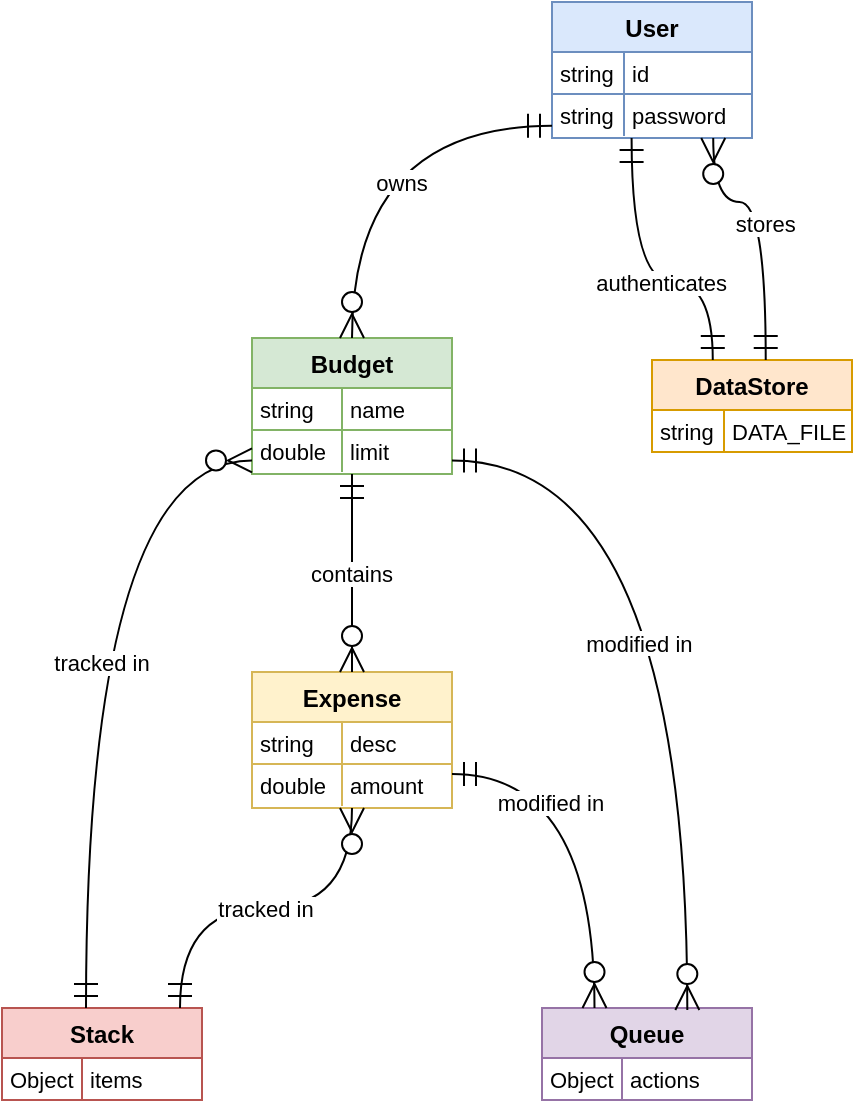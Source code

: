 <mxfile version="26.2.14">
  <diagram name="Page-1" id="gb7Gw2XNI1SLBGmauAqg">
    <mxGraphModel grid="1" page="1" gridSize="10" guides="1" tooltips="1" connect="1" arrows="1" fold="1" pageScale="1" pageWidth="850" pageHeight="1100" math="0" shadow="0">
      <root>
        <mxCell id="0" />
        <mxCell id="1" parent="0" />
        <mxCell id="IKSXEYO8-DhQJpJwxMUt-1" value="User" style="shape=table;startSize=25;container=1;collapsible=0;childLayout=tableLayout;fixedRows=1;rowLines=1;fontStyle=1;align=center;resizeLast=1;labelBackgroundColor=none;fillColor=#dae8fc;strokeColor=#6c8ebf;" vertex="1" parent="1">
          <mxGeometry x="295" y="20" width="100" height="68" as="geometry" />
        </mxCell>
        <mxCell id="IKSXEYO8-DhQJpJwxMUt-2" style="shape=tableRow;horizontal=0;startSize=0;swimlaneHead=0;swimlaneBody=0;fillColor=none;collapsible=0;dropTarget=0;points=[[0,0.5],[1,0.5]];portConstraint=eastwest;top=0;left=0;right=0;bottom=0;" vertex="1" parent="IKSXEYO8-DhQJpJwxMUt-1">
          <mxGeometry y="25" width="100" height="21" as="geometry" />
        </mxCell>
        <mxCell id="IKSXEYO8-DhQJpJwxMUt-3" value="string" style="shape=partialRectangle;connectable=0;fillColor=none;top=0;left=0;bottom=0;right=0;align=left;spacingLeft=2;overflow=hidden;fontSize=11;" vertex="1" parent="IKSXEYO8-DhQJpJwxMUt-2">
          <mxGeometry width="36" height="21" as="geometry">
            <mxRectangle width="36" height="21" as="alternateBounds" />
          </mxGeometry>
        </mxCell>
        <mxCell id="IKSXEYO8-DhQJpJwxMUt-4" value="id" style="shape=partialRectangle;connectable=0;fillColor=none;top=0;left=0;bottom=0;right=0;align=left;spacingLeft=2;overflow=hidden;fontSize=11;" vertex="1" parent="IKSXEYO8-DhQJpJwxMUt-2">
          <mxGeometry x="36" width="64" height="21" as="geometry">
            <mxRectangle width="64" height="21" as="alternateBounds" />
          </mxGeometry>
        </mxCell>
        <mxCell id="IKSXEYO8-DhQJpJwxMUt-5" style="shape=tableRow;horizontal=0;startSize=0;swimlaneHead=0;swimlaneBody=0;fillColor=none;collapsible=0;dropTarget=0;points=[[0,0.5],[1,0.5]];portConstraint=eastwest;top=0;left=0;right=0;bottom=0;" vertex="1" parent="IKSXEYO8-DhQJpJwxMUt-1">
          <mxGeometry y="46" width="100" height="21" as="geometry" />
        </mxCell>
        <mxCell id="IKSXEYO8-DhQJpJwxMUt-6" value="string" style="shape=partialRectangle;connectable=0;fillColor=none;top=0;left=0;bottom=0;right=0;align=left;spacingLeft=2;overflow=hidden;fontSize=11;" vertex="1" parent="IKSXEYO8-DhQJpJwxMUt-5">
          <mxGeometry width="36" height="21" as="geometry">
            <mxRectangle width="36" height="21" as="alternateBounds" />
          </mxGeometry>
        </mxCell>
        <mxCell id="IKSXEYO8-DhQJpJwxMUt-7" value="password" style="shape=partialRectangle;connectable=0;fillColor=none;top=0;left=0;bottom=0;right=0;align=left;spacingLeft=2;overflow=hidden;fontSize=11;" vertex="1" parent="IKSXEYO8-DhQJpJwxMUt-5">
          <mxGeometry x="36" width="64" height="21" as="geometry">
            <mxRectangle width="64" height="21" as="alternateBounds" />
          </mxGeometry>
        </mxCell>
        <mxCell id="IKSXEYO8-DhQJpJwxMUt-8" value="Budget" style="shape=table;startSize=25;container=1;collapsible=0;childLayout=tableLayout;fixedRows=1;rowLines=1;fontStyle=1;align=center;resizeLast=1;fillColor=#d5e8d4;strokeColor=#82b366;" vertex="1" parent="1">
          <mxGeometry x="145" y="188" width="100" height="68" as="geometry" />
        </mxCell>
        <mxCell id="IKSXEYO8-DhQJpJwxMUt-9" style="shape=tableRow;horizontal=0;startSize=0;swimlaneHead=0;swimlaneBody=0;fillColor=none;collapsible=0;dropTarget=0;points=[[0,0.5],[1,0.5]];portConstraint=eastwest;top=0;left=0;right=0;bottom=0;" vertex="1" parent="IKSXEYO8-DhQJpJwxMUt-8">
          <mxGeometry y="25" width="100" height="21" as="geometry" />
        </mxCell>
        <mxCell id="IKSXEYO8-DhQJpJwxMUt-10" value="string" style="shape=partialRectangle;connectable=0;fillColor=none;top=0;left=0;bottom=0;right=0;align=left;spacingLeft=2;overflow=hidden;fontSize=11;" vertex="1" parent="IKSXEYO8-DhQJpJwxMUt-9">
          <mxGeometry width="45.0" height="21" as="geometry">
            <mxRectangle width="45.0" height="21" as="alternateBounds" />
          </mxGeometry>
        </mxCell>
        <mxCell id="IKSXEYO8-DhQJpJwxMUt-11" value="name" style="shape=partialRectangle;connectable=0;fillColor=none;top=0;left=0;bottom=0;right=0;align=left;spacingLeft=2;overflow=hidden;fontSize=11;" vertex="1" parent="IKSXEYO8-DhQJpJwxMUt-9">
          <mxGeometry x="45.0" width="55.0" height="21" as="geometry">
            <mxRectangle width="55.0" height="21" as="alternateBounds" />
          </mxGeometry>
        </mxCell>
        <mxCell id="IKSXEYO8-DhQJpJwxMUt-12" style="shape=tableRow;horizontal=0;startSize=0;swimlaneHead=0;swimlaneBody=0;fillColor=none;collapsible=0;dropTarget=0;points=[[0,0.5],[1,0.5]];portConstraint=eastwest;top=0;left=0;right=0;bottom=0;" vertex="1" parent="IKSXEYO8-DhQJpJwxMUt-8">
          <mxGeometry y="46" width="100" height="21" as="geometry" />
        </mxCell>
        <mxCell id="IKSXEYO8-DhQJpJwxMUt-13" value="double" style="shape=partialRectangle;connectable=0;fillColor=none;top=0;left=0;bottom=0;right=0;align=left;spacingLeft=2;overflow=hidden;fontSize=11;" vertex="1" parent="IKSXEYO8-DhQJpJwxMUt-12">
          <mxGeometry width="45.0" height="21" as="geometry">
            <mxRectangle width="45.0" height="21" as="alternateBounds" />
          </mxGeometry>
        </mxCell>
        <mxCell id="IKSXEYO8-DhQJpJwxMUt-14" value="limit" style="shape=partialRectangle;connectable=0;fillColor=none;top=0;left=0;bottom=0;right=0;align=left;spacingLeft=2;overflow=hidden;fontSize=11;" vertex="1" parent="IKSXEYO8-DhQJpJwxMUt-12">
          <mxGeometry x="45.0" width="55.0" height="21" as="geometry">
            <mxRectangle width="55.0" height="21" as="alternateBounds" />
          </mxGeometry>
        </mxCell>
        <mxCell id="IKSXEYO8-DhQJpJwxMUt-15" value="Expense" style="shape=table;startSize=25;container=1;collapsible=0;childLayout=tableLayout;fixedRows=1;rowLines=1;fontStyle=1;align=center;resizeLast=1;fillColor=#fff2cc;strokeColor=#d6b656;" vertex="1" parent="1">
          <mxGeometry x="145" y="355" width="100" height="68" as="geometry" />
        </mxCell>
        <mxCell id="IKSXEYO8-DhQJpJwxMUt-16" style="shape=tableRow;horizontal=0;startSize=0;swimlaneHead=0;swimlaneBody=0;fillColor=none;collapsible=0;dropTarget=0;points=[[0,0.5],[1,0.5]];portConstraint=eastwest;top=0;left=0;right=0;bottom=0;" vertex="1" parent="IKSXEYO8-DhQJpJwxMUt-15">
          <mxGeometry y="25" width="100" height="21" as="geometry" />
        </mxCell>
        <mxCell id="IKSXEYO8-DhQJpJwxMUt-17" value="string" style="shape=partialRectangle;connectable=0;fillColor=none;top=0;left=0;bottom=0;right=0;align=left;spacingLeft=2;overflow=hidden;fontSize=11;" vertex="1" parent="IKSXEYO8-DhQJpJwxMUt-16">
          <mxGeometry width="45" height="21" as="geometry">
            <mxRectangle width="45" height="21" as="alternateBounds" />
          </mxGeometry>
        </mxCell>
        <mxCell id="IKSXEYO8-DhQJpJwxMUt-18" value="desc" style="shape=partialRectangle;connectable=0;fillColor=none;top=0;left=0;bottom=0;right=0;align=left;spacingLeft=2;overflow=hidden;fontSize=11;" vertex="1" parent="IKSXEYO8-DhQJpJwxMUt-16">
          <mxGeometry x="45" width="55" height="21" as="geometry">
            <mxRectangle width="55" height="21" as="alternateBounds" />
          </mxGeometry>
        </mxCell>
        <mxCell id="IKSXEYO8-DhQJpJwxMUt-19" style="shape=tableRow;horizontal=0;startSize=0;swimlaneHead=0;swimlaneBody=0;fillColor=none;collapsible=0;dropTarget=0;points=[[0,0.5],[1,0.5]];portConstraint=eastwest;top=0;left=0;right=0;bottom=0;" vertex="1" parent="IKSXEYO8-DhQJpJwxMUt-15">
          <mxGeometry y="46" width="100" height="21" as="geometry" />
        </mxCell>
        <mxCell id="IKSXEYO8-DhQJpJwxMUt-20" value="double" style="shape=partialRectangle;connectable=0;fillColor=none;top=0;left=0;bottom=0;right=0;align=left;spacingLeft=2;overflow=hidden;fontSize=11;" vertex="1" parent="IKSXEYO8-DhQJpJwxMUt-19">
          <mxGeometry width="45" height="21" as="geometry">
            <mxRectangle width="45" height="21" as="alternateBounds" />
          </mxGeometry>
        </mxCell>
        <mxCell id="IKSXEYO8-DhQJpJwxMUt-21" value="amount" style="shape=partialRectangle;connectable=0;fillColor=none;top=0;left=0;bottom=0;right=0;align=left;spacingLeft=2;overflow=hidden;fontSize=11;" vertex="1" parent="IKSXEYO8-DhQJpJwxMUt-19">
          <mxGeometry x="45" width="55" height="21" as="geometry">
            <mxRectangle width="55" height="21" as="alternateBounds" />
          </mxGeometry>
        </mxCell>
        <mxCell id="IKSXEYO8-DhQJpJwxMUt-22" value="DataStore" style="shape=table;startSize=25;container=1;collapsible=0;childLayout=tableLayout;fixedRows=1;rowLines=1;fontStyle=1;align=center;resizeLast=1;fillColor=#ffe6cc;strokeColor=#d79b00;" vertex="1" parent="1">
          <mxGeometry x="345" y="199" width="100" height="46" as="geometry" />
        </mxCell>
        <mxCell id="IKSXEYO8-DhQJpJwxMUt-23" style="shape=tableRow;horizontal=0;startSize=0;swimlaneHead=0;swimlaneBody=0;fillColor=none;collapsible=0;dropTarget=0;points=[[0,0.5],[1,0.5]];portConstraint=eastwest;top=0;left=0;right=0;bottom=0;" vertex="1" parent="IKSXEYO8-DhQJpJwxMUt-22">
          <mxGeometry y="25" width="100" height="21" as="geometry" />
        </mxCell>
        <mxCell id="IKSXEYO8-DhQJpJwxMUt-24" value="string" style="shape=partialRectangle;connectable=0;fillColor=none;top=0;left=0;bottom=0;right=0;align=left;spacingLeft=2;overflow=hidden;fontSize=11;" vertex="1" parent="IKSXEYO8-DhQJpJwxMUt-23">
          <mxGeometry width="36" height="21" as="geometry">
            <mxRectangle width="36" height="21" as="alternateBounds" />
          </mxGeometry>
        </mxCell>
        <mxCell id="IKSXEYO8-DhQJpJwxMUt-25" value="DATA_FILE" style="shape=partialRectangle;connectable=0;fillColor=none;top=0;left=0;bottom=0;right=0;align=left;spacingLeft=2;overflow=hidden;fontSize=11;" vertex="1" parent="IKSXEYO8-DhQJpJwxMUt-23">
          <mxGeometry x="36" width="64" height="21" as="geometry">
            <mxRectangle width="64" height="21" as="alternateBounds" />
          </mxGeometry>
        </mxCell>
        <mxCell id="IKSXEYO8-DhQJpJwxMUt-26" value="Stack" style="shape=table;startSize=25;container=1;collapsible=0;childLayout=tableLayout;fixedRows=1;rowLines=1;fontStyle=1;align=center;resizeLast=1;fillColor=#f8cecc;strokeColor=#b85450;" vertex="1" parent="1">
          <mxGeometry x="20" y="523" width="100" height="46" as="geometry" />
        </mxCell>
        <mxCell id="IKSXEYO8-DhQJpJwxMUt-27" style="shape=tableRow;horizontal=0;startSize=0;swimlaneHead=0;swimlaneBody=0;fillColor=none;collapsible=0;dropTarget=0;points=[[0,0.5],[1,0.5]];portConstraint=eastwest;top=0;left=0;right=0;bottom=0;" vertex="1" parent="IKSXEYO8-DhQJpJwxMUt-26">
          <mxGeometry y="25" width="100" height="21" as="geometry" />
        </mxCell>
        <mxCell id="IKSXEYO8-DhQJpJwxMUt-28" value="Object" style="shape=partialRectangle;connectable=0;fillColor=none;top=0;left=0;bottom=0;right=0;align=left;spacingLeft=2;overflow=hidden;fontSize=11;" vertex="1" parent="IKSXEYO8-DhQJpJwxMUt-27">
          <mxGeometry width="40.0" height="21" as="geometry">
            <mxRectangle width="40.0" height="21" as="alternateBounds" />
          </mxGeometry>
        </mxCell>
        <mxCell id="IKSXEYO8-DhQJpJwxMUt-29" value="items" style="shape=partialRectangle;connectable=0;fillColor=none;top=0;left=0;bottom=0;right=0;align=left;spacingLeft=2;overflow=hidden;fontSize=11;" vertex="1" parent="IKSXEYO8-DhQJpJwxMUt-27">
          <mxGeometry x="40.0" width="60.0" height="21" as="geometry">
            <mxRectangle width="60.0" height="21" as="alternateBounds" />
          </mxGeometry>
        </mxCell>
        <mxCell id="IKSXEYO8-DhQJpJwxMUt-30" value="Queue" style="shape=table;startSize=25;container=1;collapsible=0;childLayout=tableLayout;fixedRows=1;rowLines=1;fontStyle=1;align=center;resizeLast=1;fillColor=#e1d5e7;strokeColor=#9673a6;" vertex="1" parent="1">
          <mxGeometry x="290" y="523" width="105" height="46" as="geometry" />
        </mxCell>
        <mxCell id="IKSXEYO8-DhQJpJwxMUt-31" style="shape=tableRow;horizontal=0;startSize=0;swimlaneHead=0;swimlaneBody=0;fillColor=none;collapsible=0;dropTarget=0;points=[[0,0.5],[1,0.5]];portConstraint=eastwest;top=0;left=0;right=0;bottom=0;" vertex="1" parent="IKSXEYO8-DhQJpJwxMUt-30">
          <mxGeometry y="25" width="105" height="21" as="geometry" />
        </mxCell>
        <mxCell id="IKSXEYO8-DhQJpJwxMUt-32" value="Object" style="shape=partialRectangle;connectable=0;fillColor=none;top=0;left=0;bottom=0;right=0;align=left;spacingLeft=2;overflow=hidden;fontSize=11;" vertex="1" parent="IKSXEYO8-DhQJpJwxMUt-31">
          <mxGeometry width="40.0" height="21" as="geometry">
            <mxRectangle width="40.0" height="21" as="alternateBounds" />
          </mxGeometry>
        </mxCell>
        <mxCell id="IKSXEYO8-DhQJpJwxMUt-33" value="actions" style="shape=partialRectangle;connectable=0;fillColor=none;top=0;left=0;bottom=0;right=0;align=left;spacingLeft=2;overflow=hidden;fontSize=11;" vertex="1" parent="IKSXEYO8-DhQJpJwxMUt-31">
          <mxGeometry x="40.0" width="65.0" height="21" as="geometry">
            <mxRectangle width="65.0" height="21" as="alternateBounds" />
          </mxGeometry>
        </mxCell>
        <mxCell id="IKSXEYO8-DhQJpJwxMUt-34" value="owns" style="curved=1;startArrow=ERmandOne;startSize=10;;endArrow=ERzeroToMany;endSize=10;;exitX=0;exitY=0.91;entryX=0.5;entryY=-0.01;rounded=0;edgeStyle=orthogonalEdgeStyle;" edge="1" parent="1" source="IKSXEYO8-DhQJpJwxMUt-1" target="IKSXEYO8-DhQJpJwxMUt-8">
          <mxGeometry x="0.243" y="25" relative="1" as="geometry">
            <mxPoint as="offset" />
          </mxGeometry>
        </mxCell>
        <mxCell id="IKSXEYO8-DhQJpJwxMUt-35" value="contains" style="curved=1;startArrow=ERmandOne;startSize=10;;endArrow=ERzeroToMany;endSize=10;;exitX=0.5;exitY=0.99;entryX=0.5;entryY=0;rounded=0;" edge="1" parent="1" source="IKSXEYO8-DhQJpJwxMUt-8" target="IKSXEYO8-DhQJpJwxMUt-15">
          <mxGeometry relative="1" as="geometry">
            <Array as="points" />
          </mxGeometry>
        </mxCell>
        <mxCell id="IKSXEYO8-DhQJpJwxMUt-36" value="authenticates" style="curved=1;startArrow=ERmandOne;startSize=10;;endArrow=ERmandOne;endSize=10;;exitX=0.4;exitY=0.99;entryX=0.3;entryY=-0.01;rounded=0;edgeStyle=orthogonalEdgeStyle;" edge="1" parent="1" source="IKSXEYO8-DhQJpJwxMUt-1" target="IKSXEYO8-DhQJpJwxMUt-22">
          <mxGeometry x="0.151" relative="1" as="geometry">
            <Array as="points">
              <mxPoint x="335" y="160" />
              <mxPoint x="375" y="160" />
            </Array>
            <mxPoint as="offset" />
          </mxGeometry>
        </mxCell>
        <mxCell id="IKSXEYO8-DhQJpJwxMUt-37" value="stores" style="curved=1;startArrow=ERmandOne;startSize=10;;endArrow=ERzeroToMany;endSize=10;;exitX=0.57;exitY=-0.01;entryX=0.8;entryY=0.99;rounded=0;edgeStyle=orthogonalEdgeStyle;" edge="1" parent="1" source="IKSXEYO8-DhQJpJwxMUt-22" target="IKSXEYO8-DhQJpJwxMUt-1">
          <mxGeometry relative="1" as="geometry">
            <Array as="points">
              <mxPoint x="402" y="120" />
              <mxPoint x="376" y="120" />
            </Array>
          </mxGeometry>
        </mxCell>
        <mxCell id="IKSXEYO8-DhQJpJwxMUt-38" value="tracked in" style="curved=1;startArrow=ERzeroToMany;startSize=10;;endArrow=ERmandOne;endSize=10;;exitX=0;exitY=0.9;entryX=0.42;entryY=0;rounded=0;edgeStyle=orthogonalEdgeStyle;" edge="1" parent="1" source="IKSXEYO8-DhQJpJwxMUt-8" target="IKSXEYO8-DhQJpJwxMUt-26">
          <mxGeometry x="0.03" y="8" relative="1" as="geometry">
            <mxPoint as="offset" />
          </mxGeometry>
        </mxCell>
        <mxCell id="IKSXEYO8-DhQJpJwxMUt-39" value="tracked in" style="curved=1;startArrow=ERzeroToMany;startSize=10;;endArrow=ERmandOne;endSize=10;;exitX=0.5;exitY=1;entryX=0.89;entryY=0;rounded=0;edgeStyle=orthogonalEdgeStyle;" edge="1" parent="1" source="IKSXEYO8-DhQJpJwxMUt-15" target="IKSXEYO8-DhQJpJwxMUt-26">
          <mxGeometry relative="1" as="geometry" />
        </mxCell>
        <mxCell id="IKSXEYO8-DhQJpJwxMUt-40" value="modified in" style="curved=1;startArrow=ERmandOne;startSize=10;;endArrow=ERzeroToMany;endSize=10;;exitX=1;exitY=0.9;rounded=0;edgeStyle=orthogonalEdgeStyle;entryX=0.692;entryY=0.022;entryDx=0;entryDy=0;entryPerimeter=0;" edge="1" parent="1" source="IKSXEYO8-DhQJpJwxMUt-8" target="IKSXEYO8-DhQJpJwxMUt-30">
          <mxGeometry x="0.066" y="-24" relative="1" as="geometry">
            <mxPoint x="380" y="490" as="targetPoint" />
            <mxPoint as="offset" />
          </mxGeometry>
        </mxCell>
        <mxCell id="IKSXEYO8-DhQJpJwxMUt-41" value="modified in" style="curved=1;startArrow=ERmandOne;startSize=10;;endArrow=ERzeroToMany;endSize=10;;exitX=1;exitY=0.75;entryX=0.25;entryY=0;rounded=0;edgeStyle=orthogonalEdgeStyle;entryDx=0;entryDy=0;" edge="1" parent="1" source="IKSXEYO8-DhQJpJwxMUt-15" target="IKSXEYO8-DhQJpJwxMUt-30">
          <mxGeometry x="-0.476" y="-14" relative="1" as="geometry">
            <mxPoint as="offset" />
          </mxGeometry>
        </mxCell>
      </root>
    </mxGraphModel>
  </diagram>
</mxfile>
